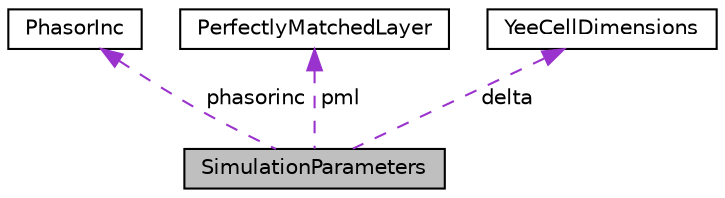 digraph "SimulationParameters"
{
 // LATEX_PDF_SIZE
  edge [fontname="Helvetica",fontsize="10",labelfontname="Helvetica",labelfontsize="10"];
  node [fontname="Helvetica",fontsize="10",shape=record];
  Node1 [label="SimulationParameters",height=0.2,width=0.4,color="black", fillcolor="grey75", style="filled", fontcolor="black",tooltip=" "];
  Node2 -> Node1 [dir="back",color="darkorchid3",fontsize="10",style="dashed",label=" phasorinc" ,fontname="Helvetica"];
  Node2 [label="PhasorInc",height=0.2,width=0.4,color="black", fillcolor="white", style="filled",URL="$structPhasorInc.html",tooltip=" "];
  Node3 -> Node1 [dir="back",color="darkorchid3",fontsize="10",style="dashed",label=" pml" ,fontname="Helvetica"];
  Node3 [label="PerfectlyMatchedLayer",height=0.2,width=0.4,color="black", fillcolor="white", style="filled",URL="$structPerfectlyMatchedLayer.html",tooltip=" "];
  Node4 -> Node1 [dir="back",color="darkorchid3",fontsize="10",style="dashed",label=" delta" ,fontname="Helvetica"];
  Node4 [label="YeeCellDimensions",height=0.2,width=0.4,color="black", fillcolor="white", style="filled",URL="$structYeeCellDimensions.html",tooltip=" "];
}
